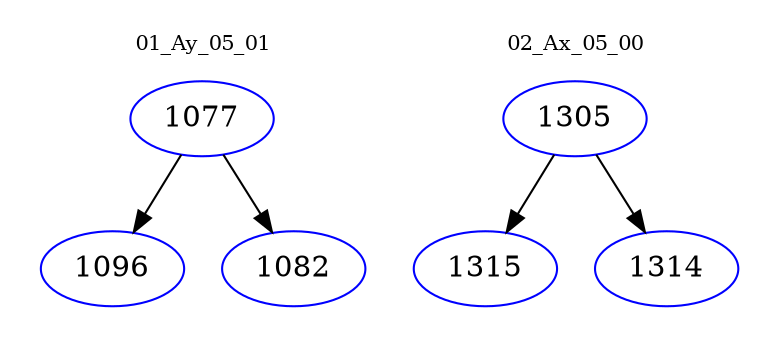 digraph{
subgraph cluster_0 {
color = white
label = "01_Ay_05_01";
fontsize=10;
T0_1077 [label="1077", color="blue"]
T0_1077 -> T0_1096 [color="black"]
T0_1096 [label="1096", color="blue"]
T0_1077 -> T0_1082 [color="black"]
T0_1082 [label="1082", color="blue"]
}
subgraph cluster_1 {
color = white
label = "02_Ax_05_00";
fontsize=10;
T1_1305 [label="1305", color="blue"]
T1_1305 -> T1_1315 [color="black"]
T1_1315 [label="1315", color="blue"]
T1_1305 -> T1_1314 [color="black"]
T1_1314 [label="1314", color="blue"]
}
}
